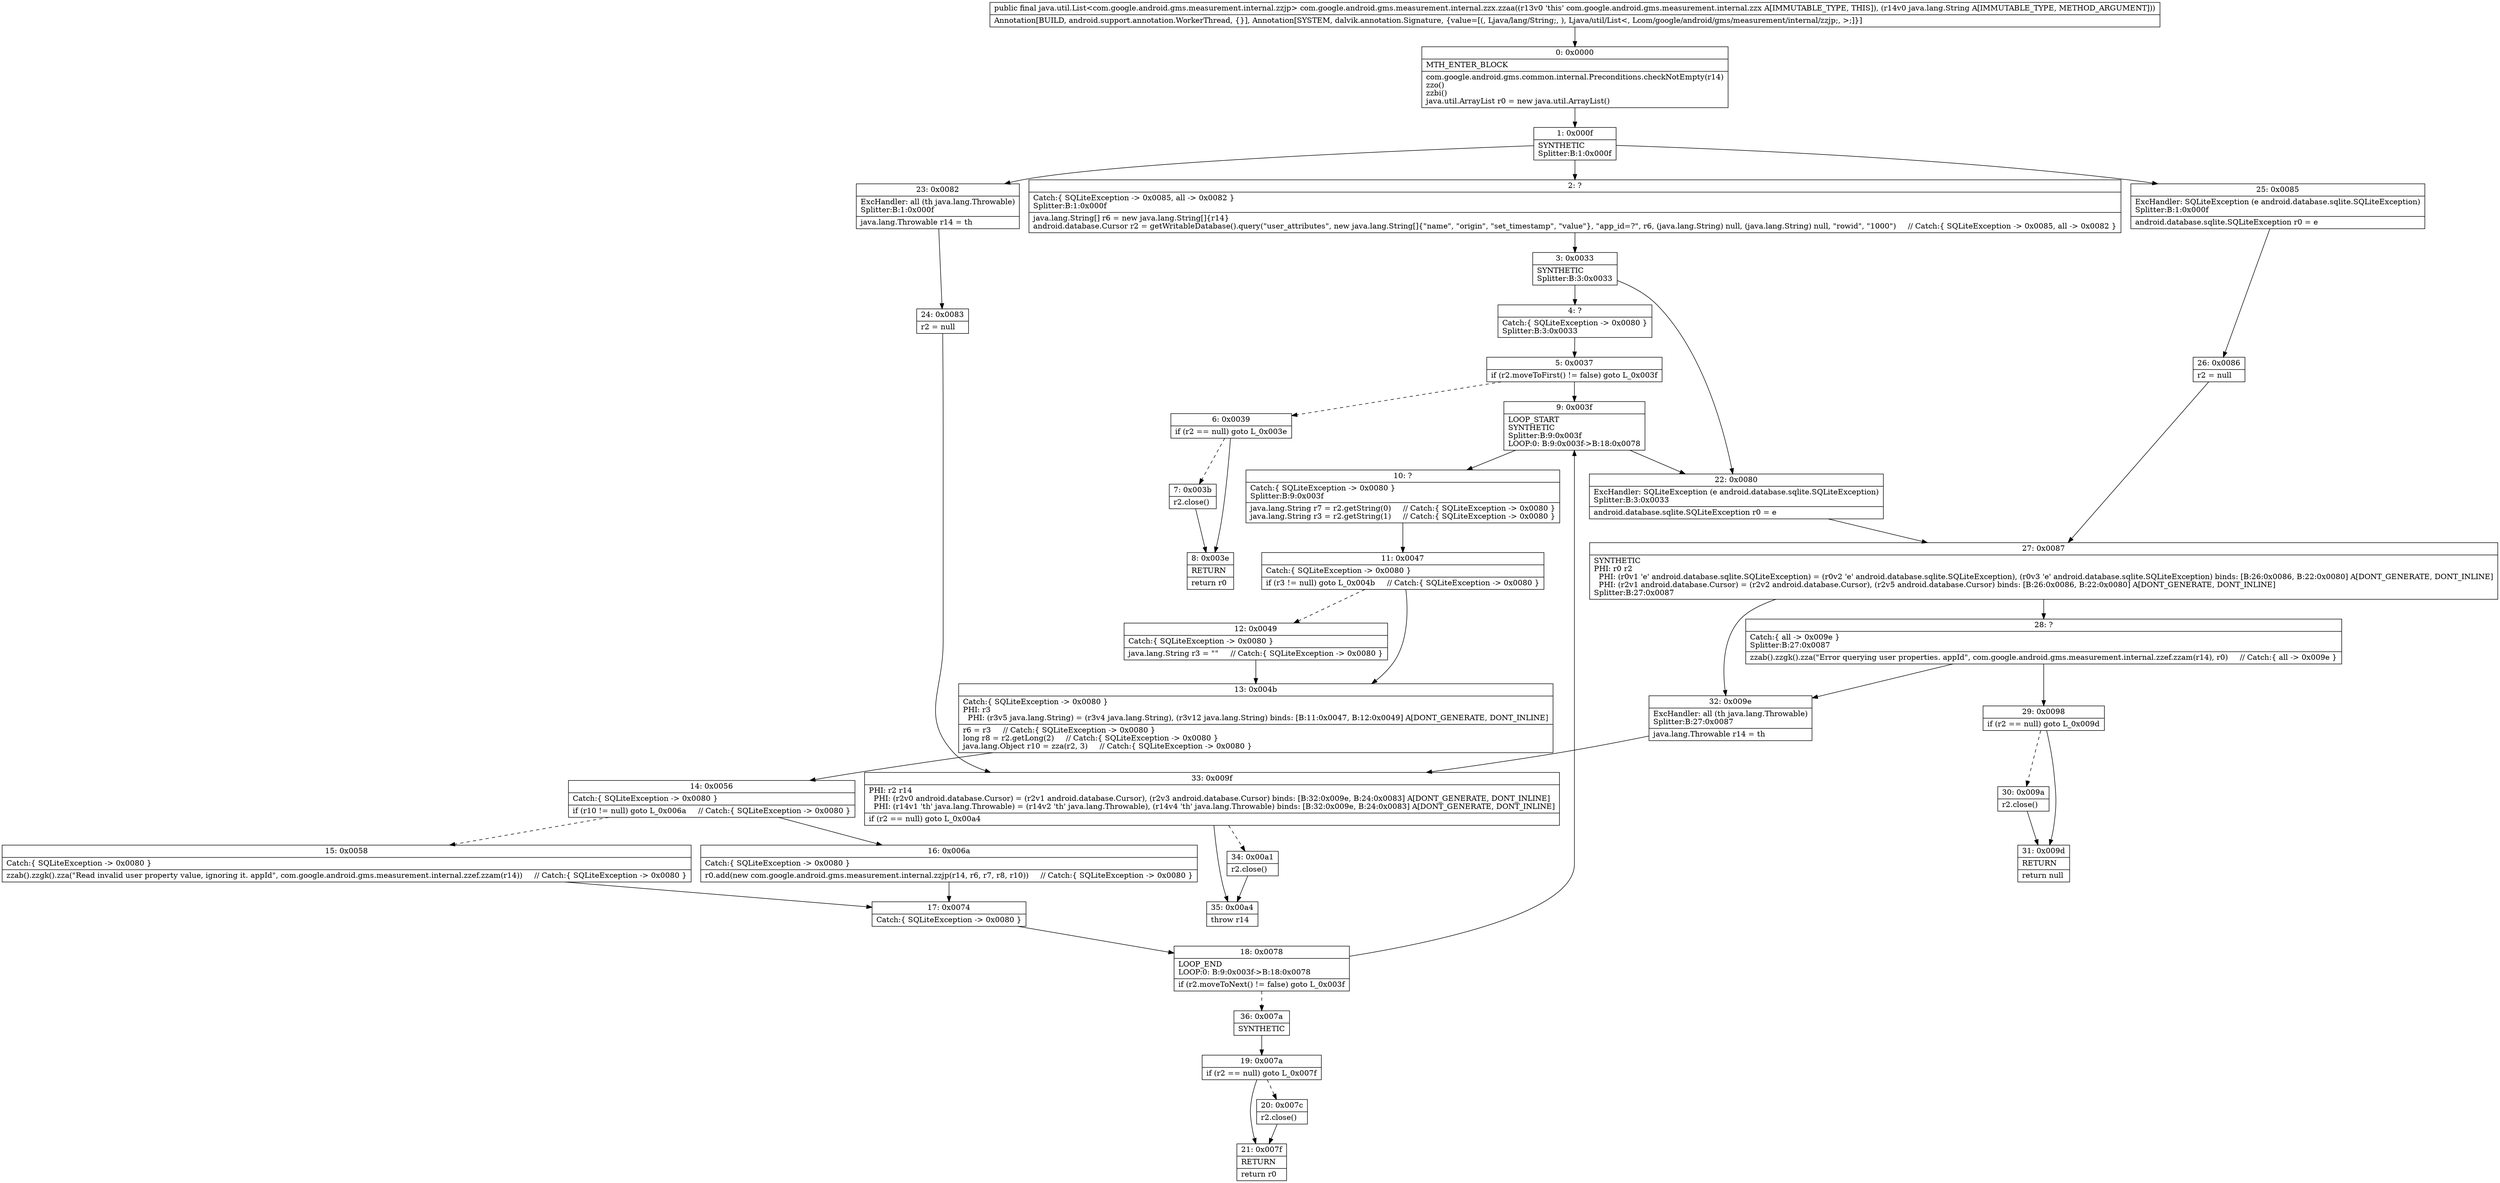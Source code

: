 digraph "CFG forcom.google.android.gms.measurement.internal.zzx.zzaa(Ljava\/lang\/String;)Ljava\/util\/List;" {
Node_0 [shape=record,label="{0\:\ 0x0000|MTH_ENTER_BLOCK\l|com.google.android.gms.common.internal.Preconditions.checkNotEmpty(r14)\lzzo()\lzzbi()\ljava.util.ArrayList r0 = new java.util.ArrayList()\l}"];
Node_1 [shape=record,label="{1\:\ 0x000f|SYNTHETIC\lSplitter:B:1:0x000f\l}"];
Node_2 [shape=record,label="{2\:\ ?|Catch:\{ SQLiteException \-\> 0x0085, all \-\> 0x0082 \}\lSplitter:B:1:0x000f\l|java.lang.String[] r6 = new java.lang.String[]\{r14\}\landroid.database.Cursor r2 = getWritableDatabase().query(\"user_attributes\", new java.lang.String[]\{\"name\", \"origin\", \"set_timestamp\", \"value\"\}, \"app_id=?\", r6, (java.lang.String) null, (java.lang.String) null, \"rowid\", \"1000\")     \/\/ Catch:\{ SQLiteException \-\> 0x0085, all \-\> 0x0082 \}\l}"];
Node_3 [shape=record,label="{3\:\ 0x0033|SYNTHETIC\lSplitter:B:3:0x0033\l}"];
Node_4 [shape=record,label="{4\:\ ?|Catch:\{ SQLiteException \-\> 0x0080 \}\lSplitter:B:3:0x0033\l}"];
Node_5 [shape=record,label="{5\:\ 0x0037|if (r2.moveToFirst() != false) goto L_0x003f\l}"];
Node_6 [shape=record,label="{6\:\ 0x0039|if (r2 == null) goto L_0x003e\l}"];
Node_7 [shape=record,label="{7\:\ 0x003b|r2.close()\l}"];
Node_8 [shape=record,label="{8\:\ 0x003e|RETURN\l|return r0\l}"];
Node_9 [shape=record,label="{9\:\ 0x003f|LOOP_START\lSYNTHETIC\lSplitter:B:9:0x003f\lLOOP:0: B:9:0x003f\-\>B:18:0x0078\l}"];
Node_10 [shape=record,label="{10\:\ ?|Catch:\{ SQLiteException \-\> 0x0080 \}\lSplitter:B:9:0x003f\l|java.lang.String r7 = r2.getString(0)     \/\/ Catch:\{ SQLiteException \-\> 0x0080 \}\ljava.lang.String r3 = r2.getString(1)     \/\/ Catch:\{ SQLiteException \-\> 0x0080 \}\l}"];
Node_11 [shape=record,label="{11\:\ 0x0047|Catch:\{ SQLiteException \-\> 0x0080 \}\l|if (r3 != null) goto L_0x004b     \/\/ Catch:\{ SQLiteException \-\> 0x0080 \}\l}"];
Node_12 [shape=record,label="{12\:\ 0x0049|Catch:\{ SQLiteException \-\> 0x0080 \}\l|java.lang.String r3 = \"\"     \/\/ Catch:\{ SQLiteException \-\> 0x0080 \}\l}"];
Node_13 [shape=record,label="{13\:\ 0x004b|Catch:\{ SQLiteException \-\> 0x0080 \}\lPHI: r3 \l  PHI: (r3v5 java.lang.String) = (r3v4 java.lang.String), (r3v12 java.lang.String) binds: [B:11:0x0047, B:12:0x0049] A[DONT_GENERATE, DONT_INLINE]\l|r6 = r3     \/\/ Catch:\{ SQLiteException \-\> 0x0080 \}\llong r8 = r2.getLong(2)     \/\/ Catch:\{ SQLiteException \-\> 0x0080 \}\ljava.lang.Object r10 = zza(r2, 3)     \/\/ Catch:\{ SQLiteException \-\> 0x0080 \}\l}"];
Node_14 [shape=record,label="{14\:\ 0x0056|Catch:\{ SQLiteException \-\> 0x0080 \}\l|if (r10 != null) goto L_0x006a     \/\/ Catch:\{ SQLiteException \-\> 0x0080 \}\l}"];
Node_15 [shape=record,label="{15\:\ 0x0058|Catch:\{ SQLiteException \-\> 0x0080 \}\l|zzab().zzgk().zza(\"Read invalid user property value, ignoring it. appId\", com.google.android.gms.measurement.internal.zzef.zzam(r14))     \/\/ Catch:\{ SQLiteException \-\> 0x0080 \}\l}"];
Node_16 [shape=record,label="{16\:\ 0x006a|Catch:\{ SQLiteException \-\> 0x0080 \}\l|r0.add(new com.google.android.gms.measurement.internal.zzjp(r14, r6, r7, r8, r10))     \/\/ Catch:\{ SQLiteException \-\> 0x0080 \}\l}"];
Node_17 [shape=record,label="{17\:\ 0x0074|Catch:\{ SQLiteException \-\> 0x0080 \}\l}"];
Node_18 [shape=record,label="{18\:\ 0x0078|LOOP_END\lLOOP:0: B:9:0x003f\-\>B:18:0x0078\l|if (r2.moveToNext() != false) goto L_0x003f\l}"];
Node_19 [shape=record,label="{19\:\ 0x007a|if (r2 == null) goto L_0x007f\l}"];
Node_20 [shape=record,label="{20\:\ 0x007c|r2.close()\l}"];
Node_21 [shape=record,label="{21\:\ 0x007f|RETURN\l|return r0\l}"];
Node_22 [shape=record,label="{22\:\ 0x0080|ExcHandler: SQLiteException (e android.database.sqlite.SQLiteException)\lSplitter:B:3:0x0033\l|android.database.sqlite.SQLiteException r0 = e\l}"];
Node_23 [shape=record,label="{23\:\ 0x0082|ExcHandler: all (th java.lang.Throwable)\lSplitter:B:1:0x000f\l|java.lang.Throwable r14 = th\l}"];
Node_24 [shape=record,label="{24\:\ 0x0083|r2 = null\l}"];
Node_25 [shape=record,label="{25\:\ 0x0085|ExcHandler: SQLiteException (e android.database.sqlite.SQLiteException)\lSplitter:B:1:0x000f\l|android.database.sqlite.SQLiteException r0 = e\l}"];
Node_26 [shape=record,label="{26\:\ 0x0086|r2 = null\l}"];
Node_27 [shape=record,label="{27\:\ 0x0087|SYNTHETIC\lPHI: r0 r2 \l  PHI: (r0v1 'e' android.database.sqlite.SQLiteException) = (r0v2 'e' android.database.sqlite.SQLiteException), (r0v3 'e' android.database.sqlite.SQLiteException) binds: [B:26:0x0086, B:22:0x0080] A[DONT_GENERATE, DONT_INLINE]\l  PHI: (r2v1 android.database.Cursor) = (r2v2 android.database.Cursor), (r2v5 android.database.Cursor) binds: [B:26:0x0086, B:22:0x0080] A[DONT_GENERATE, DONT_INLINE]\lSplitter:B:27:0x0087\l}"];
Node_28 [shape=record,label="{28\:\ ?|Catch:\{ all \-\> 0x009e \}\lSplitter:B:27:0x0087\l|zzab().zzgk().zza(\"Error querying user properties. appId\", com.google.android.gms.measurement.internal.zzef.zzam(r14), r0)     \/\/ Catch:\{ all \-\> 0x009e \}\l}"];
Node_29 [shape=record,label="{29\:\ 0x0098|if (r2 == null) goto L_0x009d\l}"];
Node_30 [shape=record,label="{30\:\ 0x009a|r2.close()\l}"];
Node_31 [shape=record,label="{31\:\ 0x009d|RETURN\l|return null\l}"];
Node_32 [shape=record,label="{32\:\ 0x009e|ExcHandler: all (th java.lang.Throwable)\lSplitter:B:27:0x0087\l|java.lang.Throwable r14 = th\l}"];
Node_33 [shape=record,label="{33\:\ 0x009f|PHI: r2 r14 \l  PHI: (r2v0 android.database.Cursor) = (r2v1 android.database.Cursor), (r2v3 android.database.Cursor) binds: [B:32:0x009e, B:24:0x0083] A[DONT_GENERATE, DONT_INLINE]\l  PHI: (r14v1 'th' java.lang.Throwable) = (r14v2 'th' java.lang.Throwable), (r14v4 'th' java.lang.Throwable) binds: [B:32:0x009e, B:24:0x0083] A[DONT_GENERATE, DONT_INLINE]\l|if (r2 == null) goto L_0x00a4\l}"];
Node_34 [shape=record,label="{34\:\ 0x00a1|r2.close()\l}"];
Node_35 [shape=record,label="{35\:\ 0x00a4|throw r14\l}"];
Node_36 [shape=record,label="{36\:\ 0x007a|SYNTHETIC\l}"];
MethodNode[shape=record,label="{public final java.util.List\<com.google.android.gms.measurement.internal.zzjp\> com.google.android.gms.measurement.internal.zzx.zzaa((r13v0 'this' com.google.android.gms.measurement.internal.zzx A[IMMUTABLE_TYPE, THIS]), (r14v0 java.lang.String A[IMMUTABLE_TYPE, METHOD_ARGUMENT]))  | Annotation[BUILD, android.support.annotation.WorkerThread, \{\}], Annotation[SYSTEM, dalvik.annotation.Signature, \{value=[(, Ljava\/lang\/String;, ), Ljava\/util\/List\<, Lcom\/google\/android\/gms\/measurement\/internal\/zzjp;, \>;]\}]\l}"];
MethodNode -> Node_0;
Node_0 -> Node_1;
Node_1 -> Node_2;
Node_1 -> Node_25;
Node_1 -> Node_23;
Node_2 -> Node_3;
Node_3 -> Node_4;
Node_3 -> Node_22;
Node_4 -> Node_5;
Node_5 -> Node_6[style=dashed];
Node_5 -> Node_9;
Node_6 -> Node_7[style=dashed];
Node_6 -> Node_8;
Node_7 -> Node_8;
Node_9 -> Node_10;
Node_9 -> Node_22;
Node_10 -> Node_11;
Node_11 -> Node_12[style=dashed];
Node_11 -> Node_13;
Node_12 -> Node_13;
Node_13 -> Node_14;
Node_14 -> Node_15[style=dashed];
Node_14 -> Node_16;
Node_15 -> Node_17;
Node_16 -> Node_17;
Node_17 -> Node_18;
Node_18 -> Node_9;
Node_18 -> Node_36[style=dashed];
Node_19 -> Node_20[style=dashed];
Node_19 -> Node_21;
Node_20 -> Node_21;
Node_22 -> Node_27;
Node_23 -> Node_24;
Node_24 -> Node_33;
Node_25 -> Node_26;
Node_26 -> Node_27;
Node_27 -> Node_28;
Node_27 -> Node_32;
Node_28 -> Node_29;
Node_28 -> Node_32;
Node_29 -> Node_30[style=dashed];
Node_29 -> Node_31;
Node_30 -> Node_31;
Node_32 -> Node_33;
Node_33 -> Node_34[style=dashed];
Node_33 -> Node_35;
Node_34 -> Node_35;
Node_36 -> Node_19;
}


